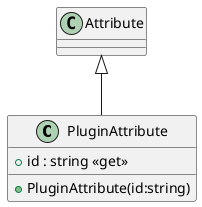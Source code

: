 @startuml
class PluginAttribute {
    + PluginAttribute(id:string)
    + id : string <<get>>
}
Attribute <|-- PluginAttribute
@enduml
